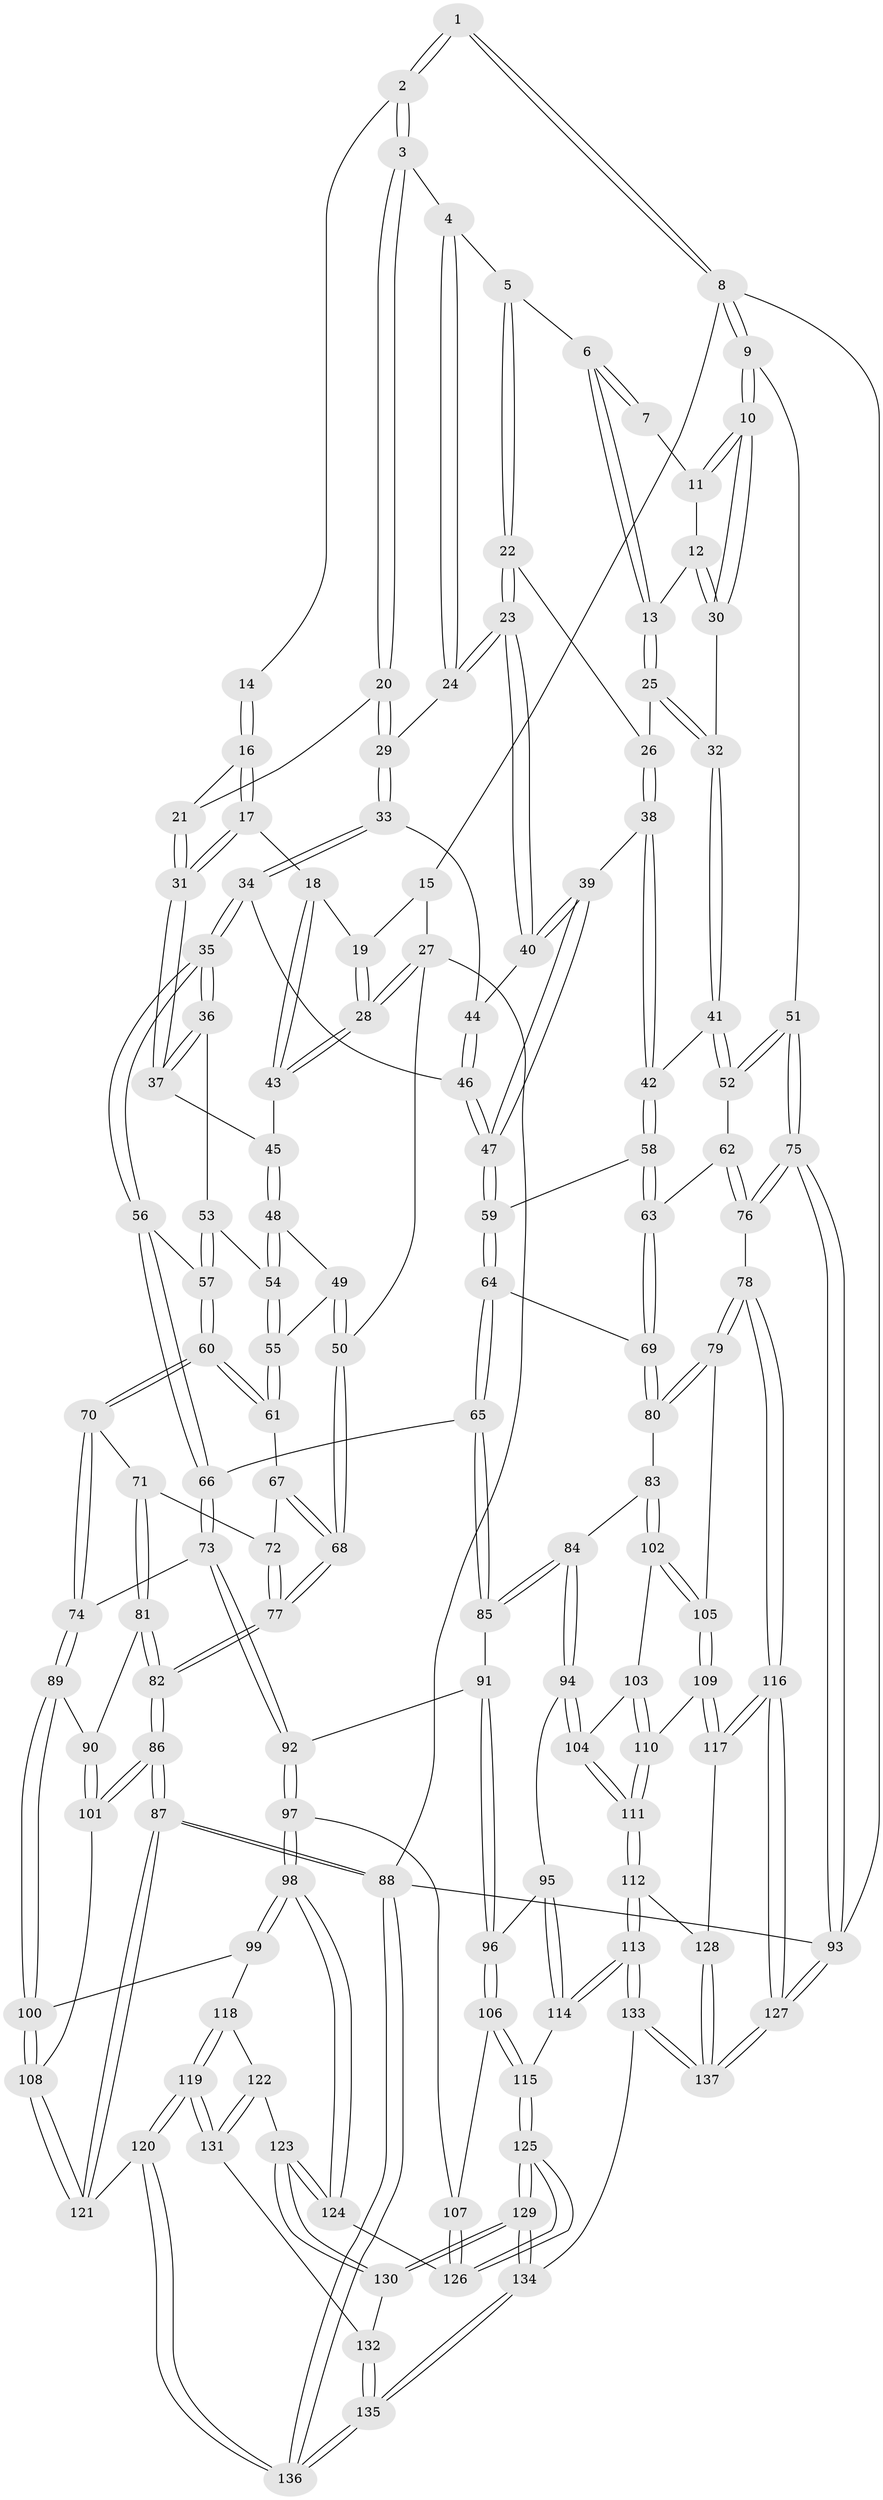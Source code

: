 // coarse degree distribution, {4: 0.5569620253164557, 3: 0.11392405063291139, 5: 0.27848101265822783, 7: 0.012658227848101266, 6: 0.0379746835443038}
// Generated by graph-tools (version 1.1) at 2025/42/03/06/25 10:42:26]
// undirected, 137 vertices, 339 edges
graph export_dot {
graph [start="1"]
  node [color=gray90,style=filled];
  1 [pos="+0.7672639617003885+0"];
  2 [pos="+0.3939607604889661+0"];
  3 [pos="+0.47552850695272914+0.04725083777664428"];
  4 [pos="+0.6631957897007232+0.08661021906408616"];
  5 [pos="+0.696480401541181+0.08751620677098053"];
  6 [pos="+0.7436551604938526+0.017054830913993145"];
  7 [pos="+0.7620766722015078+0"];
  8 [pos="+1+0"];
  9 [pos="+1+0.09983619264579462"];
  10 [pos="+1+0.1484223282074451"];
  11 [pos="+0.8242370713290669+0.05333793269905429"];
  12 [pos="+0.8392413736687309+0.16551218035591386"];
  13 [pos="+0.812691697404728+0.18413294284381884"];
  14 [pos="+0.3404688218389203+0"];
  15 [pos="+0.2563393685921417+0"];
  16 [pos="+0.3058321102861404+0.16889645184519872"];
  17 [pos="+0.2776743392164646+0.2161088097394079"];
  18 [pos="+0.25989713717192997+0.21071029234151173"];
  19 [pos="+0.14287756125406326+0.06636054929078775"];
  20 [pos="+0.48386854235347176+0.13748683936142359"];
  21 [pos="+0.4109173751852445+0.18110483918104517"];
  22 [pos="+0.7090825577072805+0.17652698744985865"];
  23 [pos="+0.6798130969430362+0.21044253413679942"];
  24 [pos="+0.5847655334489325+0.17794212300044604"];
  25 [pos="+0.8070575012333862+0.18942550599374514"];
  26 [pos="+0.79966966178266+0.19395852638860037"];
  27 [pos="+0+0.30721219421945334"];
  28 [pos="+0.0033431833640024393+0.21291120580803832"];
  29 [pos="+0.5014010879969517+0.16853606103120608"];
  30 [pos="+1+0.1599936191876046"];
  31 [pos="+0.32162877659806677+0.29710632383941515"];
  32 [pos="+0.9312543150746071+0.2932389282802871"];
  33 [pos="+0.5035002234745573+0.20669025642470398"];
  34 [pos="+0.44622677436758096+0.3760251041275671"];
  35 [pos="+0.4088298860457471+0.3881579730047695"];
  36 [pos="+0.3568829474426463+0.356745611631743"];
  37 [pos="+0.3243206463513479+0.31678553579493934"];
  38 [pos="+0.80807519989332+0.37278701553888716"];
  39 [pos="+0.6894145472486617+0.2964560026140429"];
  40 [pos="+0.6741963639892528+0.25515763890033316"];
  41 [pos="+0.8401670128539054+0.37968855556214376"];
  42 [pos="+0.8088657408189905+0.37389900956768796"];
  43 [pos="+0.1358859923853434+0.2599684191787574"];
  44 [pos="+0.5893475203651904+0.26994935681689713"];
  45 [pos="+0.20204608431476417+0.32988391889325575"];
  46 [pos="+0.5608235799901277+0.40781669711361207"];
  47 [pos="+0.56261941349969+0.40884077108322264"];
  48 [pos="+0.1701771542361199+0.4030717940467448"];
  49 [pos="+0.06717149118047637+0.4055609847895829"];
  50 [pos="+0+0.40884223830269484"];
  51 [pos="+1+0.5109776276725254"];
  52 [pos="+0.8902014507975642+0.44347865368774564"];
  53 [pos="+0.22057424084024208+0.44591042859386926"];
  54 [pos="+0.2060004756272489+0.4463158467067884"];
  55 [pos="+0.18377709456983846+0.49613612597935736"];
  56 [pos="+0.38374251707046925+0.5022304255604207"];
  57 [pos="+0.2797715972529188+0.5008758068695048"];
  58 [pos="+0.7250965763847583+0.4536867728881574"];
  59 [pos="+0.5995272480733719+0.4583079953790581"];
  60 [pos="+0.22520647394882734+0.559574029150816"];
  61 [pos="+0.17566664323160047+0.5153808401736835"];
  62 [pos="+0.8620446090562786+0.555615250328958"];
  63 [pos="+0.757990785372993+0.5911090003276206"];
  64 [pos="+0.5789922570869784+0.5731082109410144"];
  65 [pos="+0.5144072848614127+0.6313466703895779"];
  66 [pos="+0.3945639945327+0.5630771524557862"];
  67 [pos="+0.1607145666699985+0.519505380137648"];
  68 [pos="+0+0.44093859544588015"];
  69 [pos="+0.7381477466162258+0.6271889730768265"];
  70 [pos="+0.25263859188078036+0.6474265336520161"];
  71 [pos="+0.16206356180049544+0.6425700870763041"];
  72 [pos="+0.13793520076976104+0.594329229565317"];
  73 [pos="+0.2780233924114989+0.6637534847879837"];
  74 [pos="+0.2750370585685206+0.6629916152974507"];
  75 [pos="+1+0.6577772067536981"];
  76 [pos="+0.9862204005072716+0.6866280750849247"];
  77 [pos="+0+0.493733415880171"];
  78 [pos="+0.8598087367861208+0.7681014698010651"];
  79 [pos="+0.8293732228734176+0.7606112438480368"];
  80 [pos="+0.7439116965228683+0.6623816873113174"];
  81 [pos="+0.0809740562028994+0.6934403951395791"];
  82 [pos="+0+0.6162699064550845"];
  83 [pos="+0.6382995999763307+0.7276676334467128"];
  84 [pos="+0.5321553368719116+0.6711998936799796"];
  85 [pos="+0.5148157619110422+0.636933637002991"];
  86 [pos="+0+0.6377394417588578"];
  87 [pos="+0+1"];
  88 [pos="+0+1"];
  89 [pos="+0.1669277814940634+0.7634093180050763"];
  90 [pos="+0.09677697576275585+0.718070861076153"];
  91 [pos="+0.4454712688708789+0.7009334263328022"];
  92 [pos="+0.2993117532236772+0.7054142258352274"];
  93 [pos="+1+1"];
  94 [pos="+0.5211031312592358+0.7774487193963702"];
  95 [pos="+0.4605174736356177+0.8160237429257572"];
  96 [pos="+0.4019719290767433+0.8069829223549495"];
  97 [pos="+0.3231281953902818+0.7994568224194775"];
  98 [pos="+0.31069306758257337+0.8093672722055841"];
  99 [pos="+0.17643569393817665+0.8233194601443431"];
  100 [pos="+0.17511796620351833+0.8224859004619588"];
  101 [pos="+0.08109508600549307+0.8259255158699186"];
  102 [pos="+0.6402155956063821+0.7603589222198264"];
  103 [pos="+0.6276317879345337+0.8078881483906948"];
  104 [pos="+0.5839017328543993+0.82890838199133"];
  105 [pos="+0.775439369966898+0.7965620040481249"];
  106 [pos="+0.37865458702857707+0.8137601504439301"];
  107 [pos="+0.33292086894528905+0.8031739248671873"];
  108 [pos="+0.09166896608434061+0.8477695089928892"];
  109 [pos="+0.7103942417550181+0.8620541751614837"];
  110 [pos="+0.6996569384334614+0.8563081011828589"];
  111 [pos="+0.5672662445028537+0.8975028642146725"];
  112 [pos="+0.5655071748482481+0.902654901195609"];
  113 [pos="+0.5366058230179929+0.9294868756258879"];
  114 [pos="+0.5071770064348339+0.9143287249623715"];
  115 [pos="+0.4104550185220541+0.9283006745425842"];
  116 [pos="+0.8980096020321467+0.9380103636558083"];
  117 [pos="+0.7094151343802306+0.9224276558597132"];
  118 [pos="+0.1769448294266167+0.8254175169082124"];
  119 [pos="+0.18754936533598401+0.9478020679867853"];
  120 [pos="+0.17221680438611042+0.9624141138307047"];
  121 [pos="+0.059068745547347666+0.9133352656125486"];
  122 [pos="+0.25537430575898806+0.9057370971572561"];
  123 [pos="+0.27681931697958817+0.8951010358898761"];
  124 [pos="+0.27795660387267895+0.8929335622336414"];
  125 [pos="+0.37426850166957437+0.9833477012672543"];
  126 [pos="+0.3447159607393616+0.9165724003356187"];
  127 [pos="+1+1"];
  128 [pos="+0.7021655891416257+0.9334183796994865"];
  129 [pos="+0.36712489601139553+1"];
  130 [pos="+0.32248611093577867+0.97138775886301"];
  131 [pos="+0.2123530330484727+0.9412096408436414"];
  132 [pos="+0.2625569802590015+0.9716933237669738"];
  133 [pos="+0.5643722395529361+1"];
  134 [pos="+0.4054058940138498+1"];
  135 [pos="+0.20881228658436227+1"];
  136 [pos="+0.18340304126559595+1"];
  137 [pos="+0.6588483317638142+1"];
  1 -- 2;
  1 -- 2;
  1 -- 8;
  1 -- 8;
  2 -- 3;
  2 -- 3;
  2 -- 14;
  3 -- 4;
  3 -- 20;
  3 -- 20;
  4 -- 5;
  4 -- 24;
  4 -- 24;
  5 -- 6;
  5 -- 22;
  5 -- 22;
  6 -- 7;
  6 -- 7;
  6 -- 13;
  6 -- 13;
  7 -- 11;
  8 -- 9;
  8 -- 9;
  8 -- 15;
  8 -- 93;
  9 -- 10;
  9 -- 10;
  9 -- 51;
  10 -- 11;
  10 -- 11;
  10 -- 30;
  10 -- 30;
  11 -- 12;
  12 -- 13;
  12 -- 30;
  12 -- 30;
  13 -- 25;
  13 -- 25;
  14 -- 16;
  14 -- 16;
  15 -- 19;
  15 -- 27;
  16 -- 17;
  16 -- 17;
  16 -- 21;
  17 -- 18;
  17 -- 31;
  17 -- 31;
  18 -- 19;
  18 -- 43;
  18 -- 43;
  19 -- 28;
  19 -- 28;
  20 -- 21;
  20 -- 29;
  20 -- 29;
  21 -- 31;
  21 -- 31;
  22 -- 23;
  22 -- 23;
  22 -- 26;
  23 -- 24;
  23 -- 24;
  23 -- 40;
  23 -- 40;
  24 -- 29;
  25 -- 26;
  25 -- 32;
  25 -- 32;
  26 -- 38;
  26 -- 38;
  27 -- 28;
  27 -- 28;
  27 -- 50;
  27 -- 88;
  28 -- 43;
  28 -- 43;
  29 -- 33;
  29 -- 33;
  30 -- 32;
  31 -- 37;
  31 -- 37;
  32 -- 41;
  32 -- 41;
  33 -- 34;
  33 -- 34;
  33 -- 44;
  34 -- 35;
  34 -- 35;
  34 -- 46;
  35 -- 36;
  35 -- 36;
  35 -- 56;
  35 -- 56;
  36 -- 37;
  36 -- 37;
  36 -- 53;
  37 -- 45;
  38 -- 39;
  38 -- 42;
  38 -- 42;
  39 -- 40;
  39 -- 40;
  39 -- 47;
  39 -- 47;
  40 -- 44;
  41 -- 42;
  41 -- 52;
  41 -- 52;
  42 -- 58;
  42 -- 58;
  43 -- 45;
  44 -- 46;
  44 -- 46;
  45 -- 48;
  45 -- 48;
  46 -- 47;
  46 -- 47;
  47 -- 59;
  47 -- 59;
  48 -- 49;
  48 -- 54;
  48 -- 54;
  49 -- 50;
  49 -- 50;
  49 -- 55;
  50 -- 68;
  50 -- 68;
  51 -- 52;
  51 -- 52;
  51 -- 75;
  51 -- 75;
  52 -- 62;
  53 -- 54;
  53 -- 57;
  53 -- 57;
  54 -- 55;
  54 -- 55;
  55 -- 61;
  55 -- 61;
  56 -- 57;
  56 -- 66;
  56 -- 66;
  57 -- 60;
  57 -- 60;
  58 -- 59;
  58 -- 63;
  58 -- 63;
  59 -- 64;
  59 -- 64;
  60 -- 61;
  60 -- 61;
  60 -- 70;
  60 -- 70;
  61 -- 67;
  62 -- 63;
  62 -- 76;
  62 -- 76;
  63 -- 69;
  63 -- 69;
  64 -- 65;
  64 -- 65;
  64 -- 69;
  65 -- 66;
  65 -- 85;
  65 -- 85;
  66 -- 73;
  66 -- 73;
  67 -- 68;
  67 -- 68;
  67 -- 72;
  68 -- 77;
  68 -- 77;
  69 -- 80;
  69 -- 80;
  70 -- 71;
  70 -- 74;
  70 -- 74;
  71 -- 72;
  71 -- 81;
  71 -- 81;
  72 -- 77;
  72 -- 77;
  73 -- 74;
  73 -- 92;
  73 -- 92;
  74 -- 89;
  74 -- 89;
  75 -- 76;
  75 -- 76;
  75 -- 93;
  75 -- 93;
  76 -- 78;
  77 -- 82;
  77 -- 82;
  78 -- 79;
  78 -- 79;
  78 -- 116;
  78 -- 116;
  79 -- 80;
  79 -- 80;
  79 -- 105;
  80 -- 83;
  81 -- 82;
  81 -- 82;
  81 -- 90;
  82 -- 86;
  82 -- 86;
  83 -- 84;
  83 -- 102;
  83 -- 102;
  84 -- 85;
  84 -- 85;
  84 -- 94;
  84 -- 94;
  85 -- 91;
  86 -- 87;
  86 -- 87;
  86 -- 101;
  86 -- 101;
  87 -- 88;
  87 -- 88;
  87 -- 121;
  87 -- 121;
  88 -- 136;
  88 -- 136;
  88 -- 93;
  89 -- 90;
  89 -- 100;
  89 -- 100;
  90 -- 101;
  90 -- 101;
  91 -- 92;
  91 -- 96;
  91 -- 96;
  92 -- 97;
  92 -- 97;
  93 -- 127;
  93 -- 127;
  94 -- 95;
  94 -- 104;
  94 -- 104;
  95 -- 96;
  95 -- 114;
  95 -- 114;
  96 -- 106;
  96 -- 106;
  97 -- 98;
  97 -- 98;
  97 -- 107;
  98 -- 99;
  98 -- 99;
  98 -- 124;
  98 -- 124;
  99 -- 100;
  99 -- 118;
  100 -- 108;
  100 -- 108;
  101 -- 108;
  102 -- 103;
  102 -- 105;
  102 -- 105;
  103 -- 104;
  103 -- 110;
  103 -- 110;
  104 -- 111;
  104 -- 111;
  105 -- 109;
  105 -- 109;
  106 -- 107;
  106 -- 115;
  106 -- 115;
  107 -- 126;
  107 -- 126;
  108 -- 121;
  108 -- 121;
  109 -- 110;
  109 -- 117;
  109 -- 117;
  110 -- 111;
  110 -- 111;
  111 -- 112;
  111 -- 112;
  112 -- 113;
  112 -- 113;
  112 -- 128;
  113 -- 114;
  113 -- 114;
  113 -- 133;
  113 -- 133;
  114 -- 115;
  115 -- 125;
  115 -- 125;
  116 -- 117;
  116 -- 117;
  116 -- 127;
  116 -- 127;
  117 -- 128;
  118 -- 119;
  118 -- 119;
  118 -- 122;
  119 -- 120;
  119 -- 120;
  119 -- 131;
  119 -- 131;
  120 -- 121;
  120 -- 136;
  120 -- 136;
  122 -- 123;
  122 -- 131;
  122 -- 131;
  123 -- 124;
  123 -- 124;
  123 -- 130;
  123 -- 130;
  124 -- 126;
  125 -- 126;
  125 -- 126;
  125 -- 129;
  125 -- 129;
  127 -- 137;
  127 -- 137;
  128 -- 137;
  128 -- 137;
  129 -- 130;
  129 -- 130;
  129 -- 134;
  129 -- 134;
  130 -- 132;
  131 -- 132;
  132 -- 135;
  132 -- 135;
  133 -- 134;
  133 -- 137;
  133 -- 137;
  134 -- 135;
  134 -- 135;
  135 -- 136;
  135 -- 136;
}
